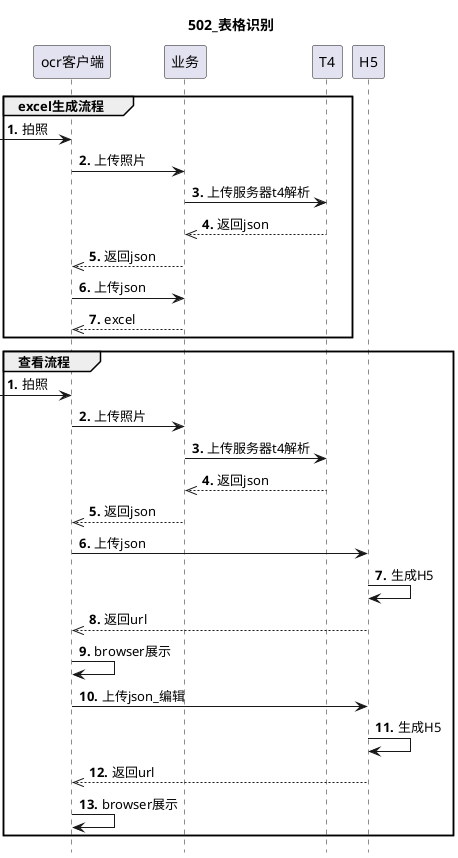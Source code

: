 @startuml
title 502_表格识别
hide footbox

group excel生成流程
autonumber "<b>0."
[->ocr客户端: 拍照
ocr客户端->业务:上传照片
业务->T4:上传服务器t4解析
业务<<--T4:返回json
ocr客户端<<--业务:返回json
ocr客户端->业务:上传json
ocr客户端<<--业务:excel
end


group 查看流程
autonumber "<b>0."
[->ocr客户端: 拍照
ocr客户端->业务:上传照片
业务->T4:上传服务器t4解析
业务<<--T4:返回json
ocr客户端<<--业务:返回json
ocr客户端->H5:上传json
H5->H5:生成H5
ocr客户端<<--H5:返回url
ocr客户端->ocr客户端:browser展示
ocr客户端->H5:上传json_编辑
H5->H5:生成H5
ocr客户端<<--H5:返回url
ocr客户端->ocr客户端:browser展示
end






@enduml
